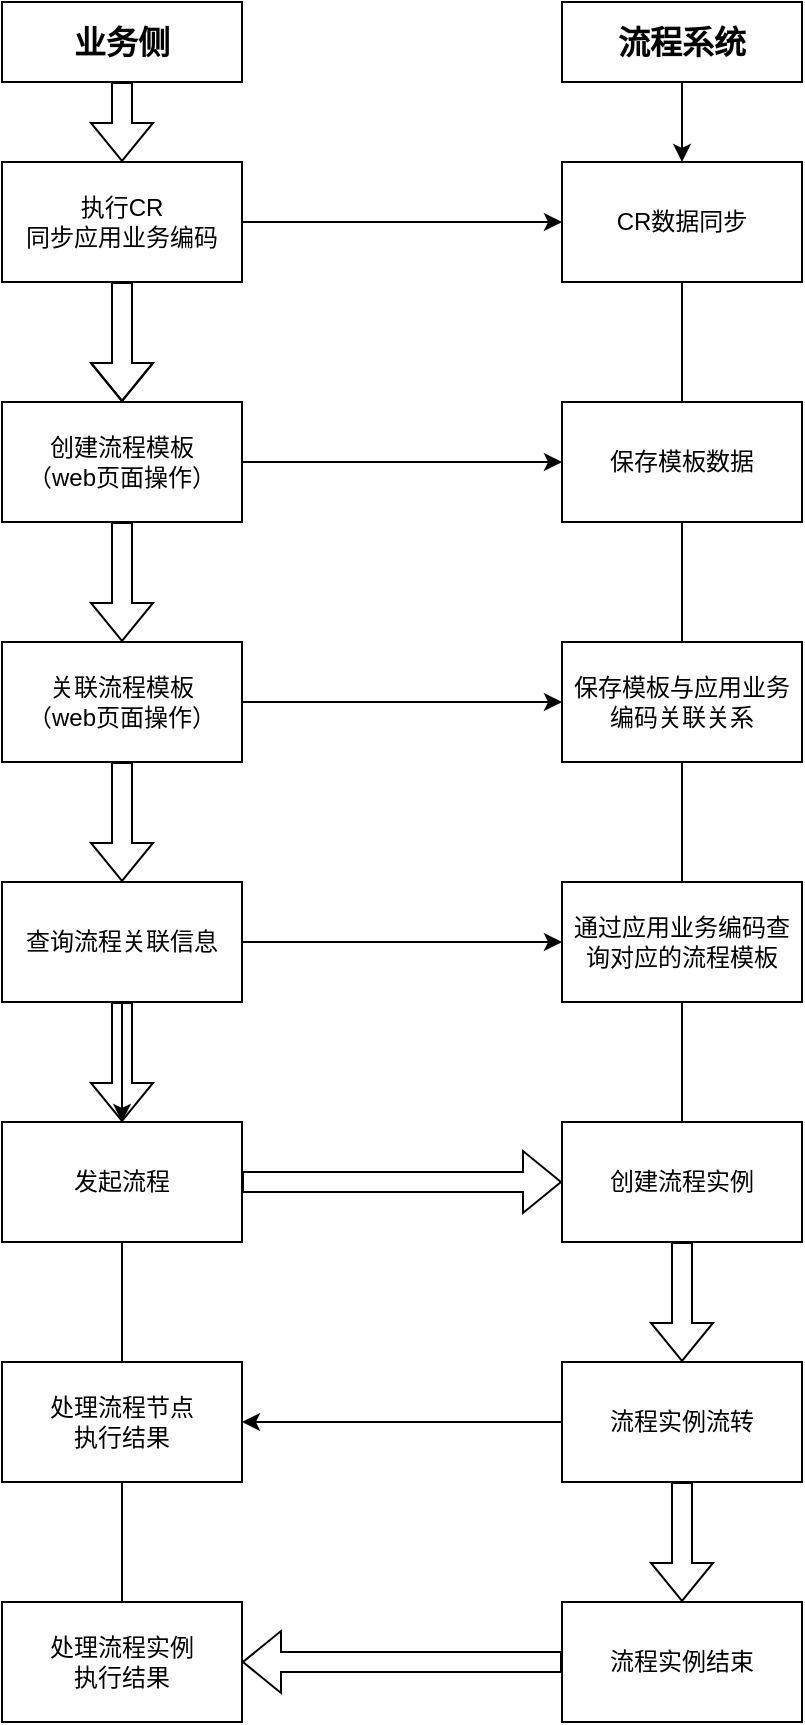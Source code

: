 <mxfile version="21.7.2" type="github">
  <diagram name="第 1 页" id="KGWar2KIulV7T_1w6ft4">
    <mxGraphModel dx="1434" dy="788" grid="1" gridSize="10" guides="1" tooltips="1" connect="1" arrows="1" fold="1" page="1" pageScale="1" pageWidth="827" pageHeight="1169" math="0" shadow="0">
      <root>
        <mxCell id="0" />
        <mxCell id="1" parent="0" />
        <mxCell id="37M0eXva6EufgzzpLfaK-27" style="edgeStyle=orthogonalEdgeStyle;rounded=0;orthogonalLoop=1;jettySize=auto;html=1;exitX=1;exitY=0.5;exitDx=0;exitDy=0;" edge="1" parent="1" source="37M0eXva6EufgzzpLfaK-1" target="37M0eXva6EufgzzpLfaK-26">
          <mxGeometry relative="1" as="geometry" />
        </mxCell>
        <mxCell id="37M0eXva6EufgzzpLfaK-30" style="edgeStyle=orthogonalEdgeStyle;rounded=0;orthogonalLoop=1;jettySize=auto;html=1;exitX=0.5;exitY=1;exitDx=0;exitDy=0;entryX=0.5;entryY=0;entryDx=0;entryDy=0;shape=flexArrow;" edge="1" parent="1" source="37M0eXva6EufgzzpLfaK-1">
          <mxGeometry relative="1" as="geometry">
            <mxPoint x="300" y="240" as="targetPoint" />
          </mxGeometry>
        </mxCell>
        <mxCell id="37M0eXva6EufgzzpLfaK-1" value="执行CR&lt;br&gt;同步应用业务编码" style="rounded=0;whiteSpace=wrap;html=1;" vertex="1" parent="1">
          <mxGeometry x="240" y="120" width="120" height="60" as="geometry" />
        </mxCell>
        <mxCell id="37M0eXva6EufgzzpLfaK-38" style="edgeStyle=orthogonalEdgeStyle;rounded=0;orthogonalLoop=1;jettySize=auto;html=1;exitX=0.5;exitY=1;exitDx=0;exitDy=0;endArrow=none;endFill=0;" edge="1" parent="1" source="37M0eXva6EufgzzpLfaK-3" target="37M0eXva6EufgzzpLfaK-4">
          <mxGeometry relative="1" as="geometry" />
        </mxCell>
        <mxCell id="37M0eXva6EufgzzpLfaK-54" style="edgeStyle=orthogonalEdgeStyle;rounded=0;orthogonalLoop=1;jettySize=auto;html=1;exitX=1;exitY=0.5;exitDx=0;exitDy=0;entryX=0;entryY=0.5;entryDx=0;entryDy=0;shape=flexArrow;" edge="1" parent="1" source="37M0eXva6EufgzzpLfaK-3" target="37M0eXva6EufgzzpLfaK-51">
          <mxGeometry relative="1" as="geometry" />
        </mxCell>
        <mxCell id="37M0eXva6EufgzzpLfaK-3" value="发起流程" style="rounded=0;whiteSpace=wrap;html=1;" vertex="1" parent="1">
          <mxGeometry x="240" y="600" width="120" height="60" as="geometry" />
        </mxCell>
        <mxCell id="37M0eXva6EufgzzpLfaK-63" style="edgeStyle=orthogonalEdgeStyle;rounded=0;orthogonalLoop=1;jettySize=auto;html=1;exitX=0.5;exitY=1;exitDx=0;exitDy=0;entryX=0.5;entryY=0;entryDx=0;entryDy=0;endArrow=none;endFill=0;" edge="1" parent="1" source="37M0eXva6EufgzzpLfaK-4" target="37M0eXva6EufgzzpLfaK-60">
          <mxGeometry relative="1" as="geometry" />
        </mxCell>
        <mxCell id="37M0eXva6EufgzzpLfaK-4" value="处理流程节点&lt;br&gt;执行结果" style="rounded=0;whiteSpace=wrap;html=1;" vertex="1" parent="1">
          <mxGeometry x="240" y="720" width="120" height="60" as="geometry" />
        </mxCell>
        <mxCell id="37M0eXva6EufgzzpLfaK-28" style="edgeStyle=orthogonalEdgeStyle;rounded=0;orthogonalLoop=1;jettySize=auto;html=1;exitX=0.5;exitY=1;exitDx=0;exitDy=0;entryX=0.5;entryY=0;entryDx=0;entryDy=0;shape=flexArrow;" edge="1" parent="1" source="37M0eXva6EufgzzpLfaK-24" target="37M0eXva6EufgzzpLfaK-1">
          <mxGeometry relative="1" as="geometry" />
        </mxCell>
        <mxCell id="37M0eXva6EufgzzpLfaK-24" value="业务侧" style="rounded=0;whiteSpace=wrap;html=1;fontStyle=1;fontSize=16;" vertex="1" parent="1">
          <mxGeometry x="240" y="40" width="120" height="40" as="geometry" />
        </mxCell>
        <mxCell id="37M0eXva6EufgzzpLfaK-46" style="edgeStyle=orthogonalEdgeStyle;rounded=0;orthogonalLoop=1;jettySize=auto;html=1;exitX=0.5;exitY=1;exitDx=0;exitDy=0;" edge="1" parent="1" source="37M0eXva6EufgzzpLfaK-25" target="37M0eXva6EufgzzpLfaK-26">
          <mxGeometry relative="1" as="geometry" />
        </mxCell>
        <mxCell id="37M0eXva6EufgzzpLfaK-25" value="流程系统" style="rounded=0;whiteSpace=wrap;html=1;fontStyle=1;fontSize=16;" vertex="1" parent="1">
          <mxGeometry x="520" y="40" width="120" height="40" as="geometry" />
        </mxCell>
        <mxCell id="37M0eXva6EufgzzpLfaK-48" style="edgeStyle=orthogonalEdgeStyle;rounded=0;orthogonalLoop=1;jettySize=auto;html=1;exitX=0.5;exitY=1;exitDx=0;exitDy=0;entryX=0.5;entryY=0;entryDx=0;entryDy=0;endArrow=none;endFill=0;" edge="1" parent="1" source="37M0eXva6EufgzzpLfaK-26" target="37M0eXva6EufgzzpLfaK-40">
          <mxGeometry relative="1" as="geometry" />
        </mxCell>
        <mxCell id="37M0eXva6EufgzzpLfaK-26" value="CR数据同步" style="rounded=0;whiteSpace=wrap;html=1;" vertex="1" parent="1">
          <mxGeometry x="520" y="120" width="120" height="60" as="geometry" />
        </mxCell>
        <mxCell id="37M0eXva6EufgzzpLfaK-36" style="edgeStyle=orthogonalEdgeStyle;rounded=0;orthogonalLoop=1;jettySize=auto;html=1;exitX=0.5;exitY=1;exitDx=0;exitDy=0;entryX=0.5;entryY=0;entryDx=0;entryDy=0;shape=flexArrow;" edge="1" parent="1" source="37M0eXva6EufgzzpLfaK-32" target="37M0eXva6EufgzzpLfaK-33">
          <mxGeometry relative="1" as="geometry" />
        </mxCell>
        <mxCell id="37M0eXva6EufgzzpLfaK-42" style="edgeStyle=orthogonalEdgeStyle;rounded=0;orthogonalLoop=1;jettySize=auto;html=1;exitX=1;exitY=0.5;exitDx=0;exitDy=0;entryX=0;entryY=0.5;entryDx=0;entryDy=0;" edge="1" parent="1" source="37M0eXva6EufgzzpLfaK-32" target="37M0eXva6EufgzzpLfaK-40">
          <mxGeometry relative="1" as="geometry" />
        </mxCell>
        <mxCell id="37M0eXva6EufgzzpLfaK-32" value="创建流程模板&lt;br&gt;（web页面操作）" style="rounded=0;whiteSpace=wrap;html=1;" vertex="1" parent="1">
          <mxGeometry x="240" y="240" width="120" height="60" as="geometry" />
        </mxCell>
        <mxCell id="37M0eXva6EufgzzpLfaK-37" style="edgeStyle=orthogonalEdgeStyle;rounded=0;orthogonalLoop=1;jettySize=auto;html=1;exitX=0.5;exitY=1;exitDx=0;exitDy=0;shape=flexArrow;" edge="1" parent="1" source="37M0eXva6EufgzzpLfaK-33" target="37M0eXva6EufgzzpLfaK-34">
          <mxGeometry relative="1" as="geometry" />
        </mxCell>
        <mxCell id="37M0eXva6EufgzzpLfaK-43" style="edgeStyle=orthogonalEdgeStyle;rounded=0;orthogonalLoop=1;jettySize=auto;html=1;exitX=1;exitY=0.5;exitDx=0;exitDy=0;" edge="1" parent="1" source="37M0eXva6EufgzzpLfaK-33" target="37M0eXva6EufgzzpLfaK-41">
          <mxGeometry relative="1" as="geometry" />
        </mxCell>
        <mxCell id="37M0eXva6EufgzzpLfaK-33" value="关联流程模板&lt;br&gt;（web页面操作）" style="rounded=0;whiteSpace=wrap;html=1;" vertex="1" parent="1">
          <mxGeometry x="240" y="360" width="120" height="60" as="geometry" />
        </mxCell>
        <mxCell id="37M0eXva6EufgzzpLfaK-35" style="edgeStyle=orthogonalEdgeStyle;rounded=0;orthogonalLoop=1;jettySize=auto;html=1;exitX=0.5;exitY=1;exitDx=0;exitDy=0;entryX=0.5;entryY=0;entryDx=0;entryDy=0;" edge="1" parent="1" source="37M0eXva6EufgzzpLfaK-34" target="37M0eXva6EufgzzpLfaK-3">
          <mxGeometry relative="1" as="geometry" />
        </mxCell>
        <mxCell id="37M0eXva6EufgzzpLfaK-55" style="edgeStyle=orthogonalEdgeStyle;rounded=0;orthogonalLoop=1;jettySize=auto;html=1;exitX=1;exitY=0.5;exitDx=0;exitDy=0;entryX=0;entryY=0.5;entryDx=0;entryDy=0;" edge="1" parent="1" source="37M0eXva6EufgzzpLfaK-34" target="37M0eXva6EufgzzpLfaK-50">
          <mxGeometry relative="1" as="geometry" />
        </mxCell>
        <mxCell id="37M0eXva6EufgzzpLfaK-64" value="" style="edgeStyle=orthogonalEdgeStyle;rounded=0;orthogonalLoop=1;jettySize=auto;html=1;shape=flexArrow;" edge="1" parent="1" source="37M0eXva6EufgzzpLfaK-34" target="37M0eXva6EufgzzpLfaK-3">
          <mxGeometry relative="1" as="geometry" />
        </mxCell>
        <mxCell id="37M0eXva6EufgzzpLfaK-34" value="查询流程关联信息" style="rounded=0;whiteSpace=wrap;html=1;" vertex="1" parent="1">
          <mxGeometry x="240" y="480" width="120" height="60" as="geometry" />
        </mxCell>
        <mxCell id="37M0eXva6EufgzzpLfaK-49" style="edgeStyle=orthogonalEdgeStyle;rounded=0;orthogonalLoop=1;jettySize=auto;html=1;exitX=0.5;exitY=1;exitDx=0;exitDy=0;entryX=0.5;entryY=0;entryDx=0;entryDy=0;endArrow=none;endFill=0;" edge="1" parent="1" source="37M0eXva6EufgzzpLfaK-40" target="37M0eXva6EufgzzpLfaK-41">
          <mxGeometry relative="1" as="geometry" />
        </mxCell>
        <mxCell id="37M0eXva6EufgzzpLfaK-40" value="保存模板数据" style="rounded=0;whiteSpace=wrap;html=1;" vertex="1" parent="1">
          <mxGeometry x="520" y="240" width="120" height="60" as="geometry" />
        </mxCell>
        <mxCell id="37M0eXva6EufgzzpLfaK-56" style="edgeStyle=orthogonalEdgeStyle;rounded=0;orthogonalLoop=1;jettySize=auto;html=1;exitX=0.5;exitY=1;exitDx=0;exitDy=0;entryX=0.5;entryY=0;entryDx=0;entryDy=0;endArrow=none;endFill=0;" edge="1" parent="1" source="37M0eXva6EufgzzpLfaK-41" target="37M0eXva6EufgzzpLfaK-50">
          <mxGeometry relative="1" as="geometry" />
        </mxCell>
        <mxCell id="37M0eXva6EufgzzpLfaK-41" value="保存模板与应用业务编码关联关系" style="rounded=0;whiteSpace=wrap;html=1;" vertex="1" parent="1">
          <mxGeometry x="520" y="360" width="120" height="60" as="geometry" />
        </mxCell>
        <mxCell id="37M0eXva6EufgzzpLfaK-57" style="edgeStyle=orthogonalEdgeStyle;rounded=0;orthogonalLoop=1;jettySize=auto;html=1;exitX=0.5;exitY=1;exitDx=0;exitDy=0;endArrow=none;endFill=0;" edge="1" parent="1" source="37M0eXva6EufgzzpLfaK-50" target="37M0eXva6EufgzzpLfaK-51">
          <mxGeometry relative="1" as="geometry" />
        </mxCell>
        <mxCell id="37M0eXva6EufgzzpLfaK-50" value="通过应用业务编码查询对应的流程模板" style="rounded=0;whiteSpace=wrap;html=1;" vertex="1" parent="1">
          <mxGeometry x="520" y="480" width="120" height="60" as="geometry" />
        </mxCell>
        <mxCell id="37M0eXva6EufgzzpLfaK-58" style="edgeStyle=orthogonalEdgeStyle;rounded=0;orthogonalLoop=1;jettySize=auto;html=1;exitX=0.5;exitY=1;exitDx=0;exitDy=0;shape=flexArrow;" edge="1" parent="1" source="37M0eXva6EufgzzpLfaK-51" target="37M0eXva6EufgzzpLfaK-52">
          <mxGeometry relative="1" as="geometry" />
        </mxCell>
        <mxCell id="37M0eXva6EufgzzpLfaK-51" value="创建流程实例" style="rounded=0;whiteSpace=wrap;html=1;" vertex="1" parent="1">
          <mxGeometry x="520" y="600" width="120" height="60" as="geometry" />
        </mxCell>
        <mxCell id="37M0eXva6EufgzzpLfaK-53" style="edgeStyle=orthogonalEdgeStyle;rounded=0;orthogonalLoop=1;jettySize=auto;html=1;exitX=0;exitY=0.5;exitDx=0;exitDy=0;" edge="1" parent="1" source="37M0eXva6EufgzzpLfaK-52" target="37M0eXva6EufgzzpLfaK-4">
          <mxGeometry relative="1" as="geometry" />
        </mxCell>
        <mxCell id="37M0eXva6EufgzzpLfaK-61" style="edgeStyle=orthogonalEdgeStyle;rounded=0;orthogonalLoop=1;jettySize=auto;html=1;exitX=0.5;exitY=1;exitDx=0;exitDy=0;shape=flexArrow;" edge="1" parent="1" source="37M0eXva6EufgzzpLfaK-52" target="37M0eXva6EufgzzpLfaK-59">
          <mxGeometry relative="1" as="geometry" />
        </mxCell>
        <mxCell id="37M0eXva6EufgzzpLfaK-52" value="流程实例流转" style="rounded=0;whiteSpace=wrap;html=1;" vertex="1" parent="1">
          <mxGeometry x="520" y="720" width="120" height="60" as="geometry" />
        </mxCell>
        <mxCell id="37M0eXva6EufgzzpLfaK-62" style="edgeStyle=orthogonalEdgeStyle;rounded=0;orthogonalLoop=1;jettySize=auto;html=1;exitX=0;exitY=0.5;exitDx=0;exitDy=0;entryX=1;entryY=0.5;entryDx=0;entryDy=0;shape=flexArrow;" edge="1" parent="1" source="37M0eXva6EufgzzpLfaK-59" target="37M0eXva6EufgzzpLfaK-60">
          <mxGeometry relative="1" as="geometry" />
        </mxCell>
        <mxCell id="37M0eXva6EufgzzpLfaK-59" value="流程实例结束" style="rounded=0;whiteSpace=wrap;html=1;" vertex="1" parent="1">
          <mxGeometry x="520" y="840" width="120" height="60" as="geometry" />
        </mxCell>
        <mxCell id="37M0eXva6EufgzzpLfaK-60" value="处理流程实例&lt;br&gt;执行结果" style="rounded=0;whiteSpace=wrap;html=1;" vertex="1" parent="1">
          <mxGeometry x="240" y="840" width="120" height="60" as="geometry" />
        </mxCell>
      </root>
    </mxGraphModel>
  </diagram>
</mxfile>
